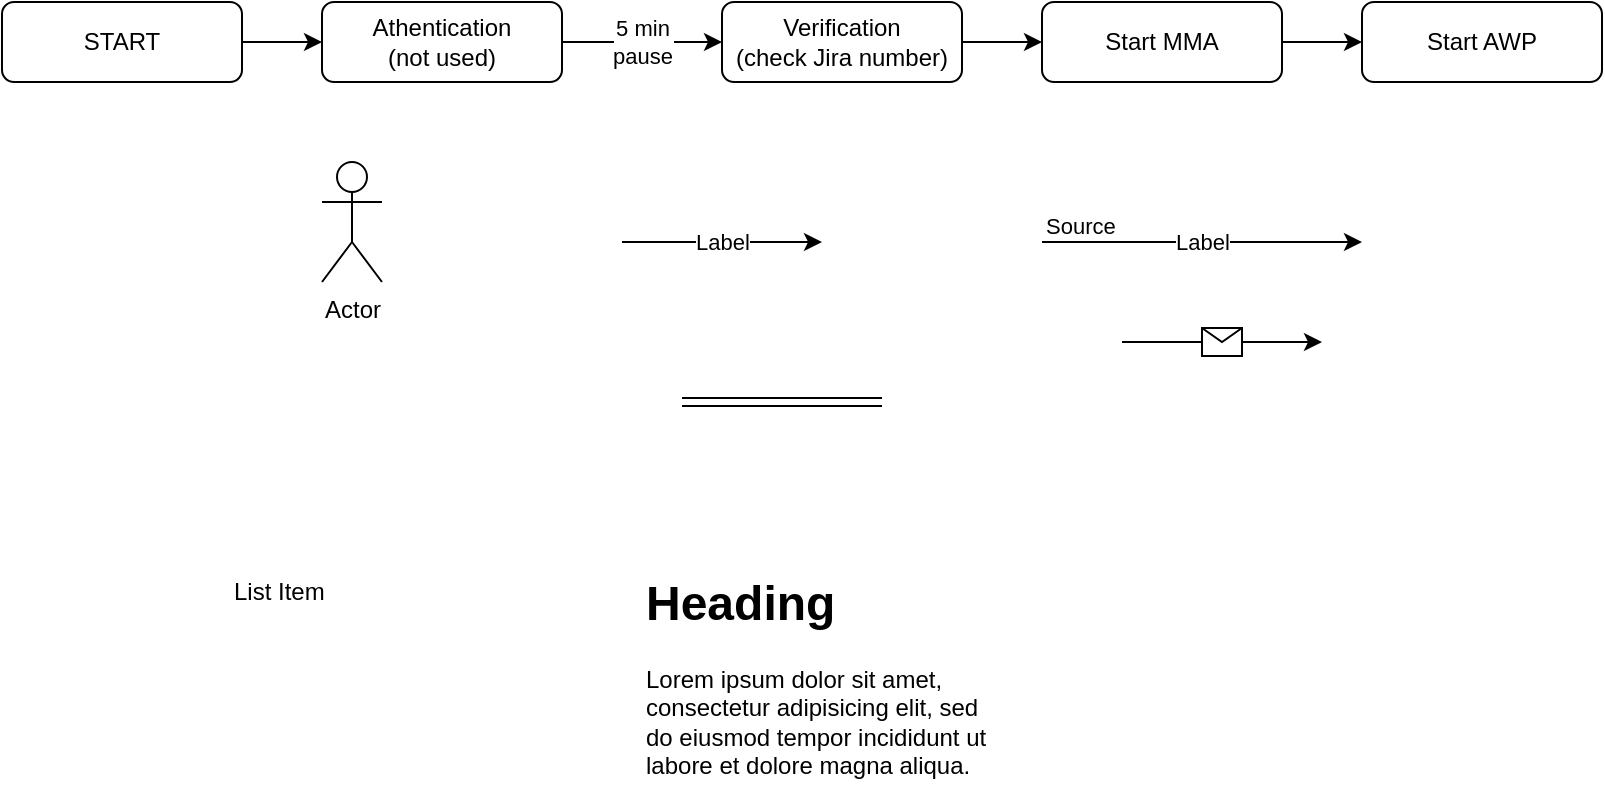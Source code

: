 <mxfile version="24.7.16">
  <diagram name="Sida-1" id="kbR5GSXwE-ZB04TRYCCl">
    <mxGraphModel dx="1048" dy="1379" grid="1" gridSize="10" guides="1" tooltips="1" connect="1" arrows="1" fold="1" page="1" pageScale="1" pageWidth="827" pageHeight="1169" math="0" shadow="0">
      <root>
        <mxCell id="0" />
        <mxCell id="1" parent="0" />
        <mxCell id="eVOXlqLl_GmtHdPJxd53-1" value="START" style="rounded=1;whiteSpace=wrap;html=1;" parent="1" vertex="1">
          <mxGeometry x="40" y="120" width="120" height="40" as="geometry" />
        </mxCell>
        <mxCell id="eVOXlqLl_GmtHdPJxd53-2" value="Athentication&lt;div&gt;(not used)&lt;/div&gt;" style="rounded=1;whiteSpace=wrap;html=1;" parent="1" vertex="1">
          <mxGeometry x="200" y="120" width="120" height="40" as="geometry" />
        </mxCell>
        <mxCell id="eVOXlqLl_GmtHdPJxd53-3" value="Verification&lt;div&gt;(check Jira number)&lt;/div&gt;" style="rounded=1;whiteSpace=wrap;html=1;" parent="1" vertex="1">
          <mxGeometry x="400" y="120" width="120" height="40" as="geometry" />
        </mxCell>
        <mxCell id="eVOXlqLl_GmtHdPJxd53-4" value="" style="endArrow=classic;html=1;rounded=0;exitX=1;exitY=0.5;exitDx=0;exitDy=0;entryX=0;entryY=0.5;entryDx=0;entryDy=0;" parent="1" source="eVOXlqLl_GmtHdPJxd53-1" target="eVOXlqLl_GmtHdPJxd53-2" edge="1">
          <mxGeometry width="50" height="50" relative="1" as="geometry">
            <mxPoint x="280" y="570" as="sourcePoint" />
            <mxPoint x="330" y="520" as="targetPoint" />
          </mxGeometry>
        </mxCell>
        <mxCell id="eVOXlqLl_GmtHdPJxd53-5" value="5 min&lt;div&gt;pause&lt;/div&gt;" style="endArrow=classic;html=1;rounded=0;exitX=1;exitY=0.5;exitDx=0;exitDy=0;entryX=0;entryY=0.5;entryDx=0;entryDy=0;" parent="1" source="eVOXlqLl_GmtHdPJxd53-2" target="eVOXlqLl_GmtHdPJxd53-3" edge="1">
          <mxGeometry width="50" height="50" relative="1" as="geometry">
            <mxPoint x="170" y="150" as="sourcePoint" />
            <mxPoint x="250" y="150" as="targetPoint" />
          </mxGeometry>
        </mxCell>
        <mxCell id="eVOXlqLl_GmtHdPJxd53-6" value="Start MMA" style="rounded=1;whiteSpace=wrap;html=1;" parent="1" vertex="1">
          <mxGeometry x="560" y="120" width="120" height="40" as="geometry" />
        </mxCell>
        <mxCell id="eVOXlqLl_GmtHdPJxd53-7" value="" style="endArrow=classic;html=1;rounded=0;" parent="1" source="eVOXlqLl_GmtHdPJxd53-3" target="eVOXlqLl_GmtHdPJxd53-6" edge="1">
          <mxGeometry width="50" height="50" relative="1" as="geometry">
            <mxPoint x="560" y="139.58" as="sourcePoint" />
            <mxPoint x="640" y="139.58" as="targetPoint" />
          </mxGeometry>
        </mxCell>
        <mxCell id="eVOXlqLl_GmtHdPJxd53-8" value="Start AWP" style="rounded=1;whiteSpace=wrap;html=1;" parent="1" vertex="1">
          <mxGeometry x="720" y="120" width="120" height="40" as="geometry" />
        </mxCell>
        <mxCell id="eVOXlqLl_GmtHdPJxd53-9" value="" style="endArrow=classic;html=1;rounded=0;entryX=0;entryY=0.5;entryDx=0;entryDy=0;" parent="1" source="eVOXlqLl_GmtHdPJxd53-6" target="eVOXlqLl_GmtHdPJxd53-8" edge="1">
          <mxGeometry width="50" height="50" relative="1" as="geometry">
            <mxPoint x="530" y="150" as="sourcePoint" />
            <mxPoint x="570" y="150" as="targetPoint" />
          </mxGeometry>
        </mxCell>
        <mxCell id="eVOXlqLl_GmtHdPJxd53-10" value="Actor" style="shape=umlActor;verticalLabelPosition=bottom;verticalAlign=top;html=1;outlineConnect=0;" parent="1" vertex="1">
          <mxGeometry x="200" y="200" width="30" height="60" as="geometry" />
        </mxCell>
        <mxCell id="eVOXlqLl_GmtHdPJxd53-11" value="" style="endArrow=classic;html=1;rounded=0;" parent="1" edge="1">
          <mxGeometry relative="1" as="geometry">
            <mxPoint x="350" y="240" as="sourcePoint" />
            <mxPoint x="450" y="240" as="targetPoint" />
          </mxGeometry>
        </mxCell>
        <mxCell id="eVOXlqLl_GmtHdPJxd53-12" value="Label" style="edgeLabel;resizable=0;html=1;;align=center;verticalAlign=middle;" parent="eVOXlqLl_GmtHdPJxd53-11" connectable="0" vertex="1">
          <mxGeometry relative="1" as="geometry" />
        </mxCell>
        <mxCell id="eVOXlqLl_GmtHdPJxd53-13" value="" style="endArrow=classic;html=1;rounded=0;" parent="1" edge="1">
          <mxGeometry relative="1" as="geometry">
            <mxPoint x="560" y="240" as="sourcePoint" />
            <mxPoint x="720" y="240" as="targetPoint" />
          </mxGeometry>
        </mxCell>
        <mxCell id="eVOXlqLl_GmtHdPJxd53-14" value="Label" style="edgeLabel;resizable=0;html=1;;align=center;verticalAlign=middle;" parent="eVOXlqLl_GmtHdPJxd53-13" connectable="0" vertex="1">
          <mxGeometry relative="1" as="geometry" />
        </mxCell>
        <mxCell id="eVOXlqLl_GmtHdPJxd53-15" value="Source" style="edgeLabel;resizable=0;html=1;;align=left;verticalAlign=bottom;" parent="eVOXlqLl_GmtHdPJxd53-13" connectable="0" vertex="1">
          <mxGeometry x="-1" relative="1" as="geometry" />
        </mxCell>
        <mxCell id="eVOXlqLl_GmtHdPJxd53-16" value="" style="endArrow=classic;html=1;rounded=0;" parent="1" edge="1">
          <mxGeometry relative="1" as="geometry">
            <mxPoint x="600" y="290" as="sourcePoint" />
            <mxPoint x="700" y="290" as="targetPoint" />
          </mxGeometry>
        </mxCell>
        <mxCell id="eVOXlqLl_GmtHdPJxd53-17" value="" style="shape=message;html=1;outlineConnect=0;" parent="eVOXlqLl_GmtHdPJxd53-16" vertex="1">
          <mxGeometry width="20" height="14" relative="1" as="geometry">
            <mxPoint x="-10" y="-7" as="offset" />
          </mxGeometry>
        </mxCell>
        <mxCell id="eVOXlqLl_GmtHdPJxd53-18" value="" style="shape=link;html=1;rounded=0;" parent="1" edge="1">
          <mxGeometry width="100" relative="1" as="geometry">
            <mxPoint x="380" y="320" as="sourcePoint" />
            <mxPoint x="480" y="320" as="targetPoint" />
          </mxGeometry>
        </mxCell>
        <mxCell id="eVOXlqLl_GmtHdPJxd53-19" value="List Item" style="text;strokeColor=none;fillColor=none;align=left;verticalAlign=middle;spacingLeft=4;spacingRight=4;overflow=hidden;points=[[0,0.5],[1,0.5]];portConstraint=eastwest;rotatable=0;whiteSpace=wrap;html=1;" parent="1" vertex="1">
          <mxGeometry x="150" y="400" width="80" height="30" as="geometry" />
        </mxCell>
        <mxCell id="eVOXlqLl_GmtHdPJxd53-20" value="&lt;h1 style=&quot;margin-top: 0px;&quot;&gt;Heading&lt;/h1&gt;&lt;p&gt;Lorem ipsum dolor sit amet, consectetur adipisicing elit, sed do eiusmod tempor incididunt ut labore et dolore magna aliqua.&lt;/p&gt;" style="text;html=1;whiteSpace=wrap;overflow=hidden;rounded=0;" parent="1" vertex="1">
          <mxGeometry x="360" y="400" width="180" height="120" as="geometry" />
        </mxCell>
      </root>
    </mxGraphModel>
  </diagram>
</mxfile>
